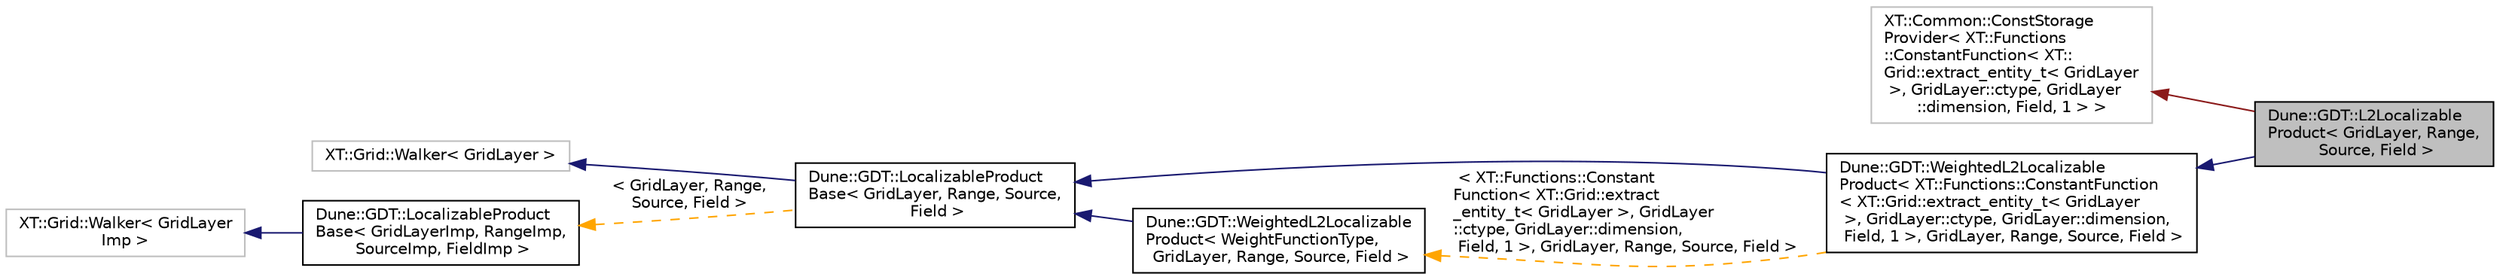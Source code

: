 digraph "Dune::GDT::L2LocalizableProduct&lt; GridLayer, Range, Source, Field &gt;"
{
  edge [fontname="Helvetica",fontsize="10",labelfontname="Helvetica",labelfontsize="10"];
  node [fontname="Helvetica",fontsize="10",shape=record];
  rankdir="LR";
  Node1 [label="Dune::GDT::L2Localizable\lProduct\< GridLayer, Range,\l Source, Field \>",height=0.2,width=0.4,color="black", fillcolor="grey75", style="filled", fontcolor="black"];
  Node2 -> Node1 [dir="back",color="firebrick4",fontsize="10",style="solid",fontname="Helvetica"];
  Node2 [label="XT::Common::ConstStorage\lProvider\< XT::Functions\l::ConstantFunction\< XT::\lGrid::extract_entity_t\< GridLayer\l \>, GridLayer::ctype, GridLayer\l::dimension, Field, 1 \> \>",height=0.2,width=0.4,color="grey75", fillcolor="white", style="filled"];
  Node3 -> Node1 [dir="back",color="midnightblue",fontsize="10",style="solid",fontname="Helvetica"];
  Node3 [label="Dune::GDT::WeightedL2Localizable\lProduct\< XT::Functions::ConstantFunction\l\< XT::Grid::extract_entity_t\< GridLayer\l \>, GridLayer::ctype, GridLayer::dimension,\l Field, 1 \>, GridLayer, Range, Source, Field \>",height=0.2,width=0.4,color="black", fillcolor="white", style="filled",URL="$a00461.html"];
  Node4 -> Node3 [dir="back",color="midnightblue",fontsize="10",style="solid",fontname="Helvetica"];
  Node4 [label="Dune::GDT::LocalizableProduct\lBase\< GridLayer, Range, Source,\l Field \>",height=0.2,width=0.4,color="black", fillcolor="white", style="filled",URL="$a00350.html"];
  Node5 -> Node4 [dir="back",color="midnightblue",fontsize="10",style="solid",fontname="Helvetica"];
  Node5 [label="XT::Grid::Walker\< GridLayer \>",height=0.2,width=0.4,color="grey75", fillcolor="white", style="filled"];
  Node6 -> Node4 [dir="back",color="orange",fontsize="10",style="dashed",label=" \< GridLayer, Range,\l Source, Field \>" ,fontname="Helvetica"];
  Node6 [label="Dune::GDT::LocalizableProduct\lBase\< GridLayerImp, RangeImp,\l SourceImp, FieldImp \>",height=0.2,width=0.4,color="black", fillcolor="white", style="filled",URL="$a00350.html"];
  Node7 -> Node6 [dir="back",color="midnightblue",fontsize="10",style="solid",fontname="Helvetica"];
  Node7 [label="XT::Grid::Walker\< GridLayer\lImp \>",height=0.2,width=0.4,color="grey75", fillcolor="white", style="filled"];
  Node8 -> Node3 [dir="back",color="orange",fontsize="10",style="dashed",label=" \< XT::Functions::Constant\lFunction\< XT::Grid::extract\l_entity_t\< GridLayer \>, GridLayer\l::ctype, GridLayer::dimension,\l Field, 1 \>, GridLayer, Range, Source, Field \>" ,fontname="Helvetica"];
  Node8 [label="Dune::GDT::WeightedL2Localizable\lProduct\< WeightFunctionType,\l GridLayer, Range, Source, Field \>",height=0.2,width=0.4,color="black", fillcolor="white", style="filled",URL="$a00461.html"];
  Node4 -> Node8 [dir="back",color="midnightblue",fontsize="10",style="solid",fontname="Helvetica"];
}

